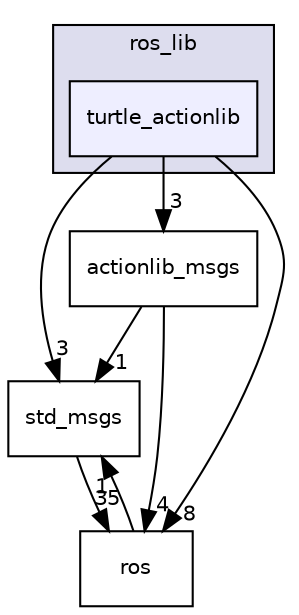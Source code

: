 digraph "turtle_actionlib" {
  compound=true
  node [ fontsize="10", fontname="Helvetica"];
  edge [ labelfontsize="10", labelfontname="Helvetica"];
  subgraph clusterdir_90717b3c677f611b706863d5c86b90c7 {
    graph [ bgcolor="#ddddee", pencolor="black", label="ros_lib" fontname="Helvetica", fontsize="10", URL="dir_90717b3c677f611b706863d5c86b90c7.html"]
  dir_01b0b316d1fb7634be9218093827d04f [shape=box, label="turtle_actionlib", style="filled", fillcolor="#eeeeff", pencolor="black", URL="dir_01b0b316d1fb7634be9218093827d04f.html"];
  }
  dir_f2816c854eb78437876b58f76ed52aaa [shape=box label="std_msgs" URL="dir_f2816c854eb78437876b58f76ed52aaa.html"];
  dir_493bd94b65b6e76f2f80698607c08c55 [shape=box label="actionlib_msgs" URL="dir_493bd94b65b6e76f2f80698607c08c55.html"];
  dir_74fd674bff593b67d15dde07bcd4f8f8 [shape=box label="ros" URL="dir_74fd674bff593b67d15dde07bcd4f8f8.html"];
  dir_f2816c854eb78437876b58f76ed52aaa->dir_74fd674bff593b67d15dde07bcd4f8f8 [headlabel="35", labeldistance=1.5 headhref="dir_000012_000025.html"];
  dir_493bd94b65b6e76f2f80698607c08c55->dir_f2816c854eb78437876b58f76ed52aaa [headlabel="1", labeldistance=1.5 headhref="dir_000034_000012.html"];
  dir_493bd94b65b6e76f2f80698607c08c55->dir_74fd674bff593b67d15dde07bcd4f8f8 [headlabel="4", labeldistance=1.5 headhref="dir_000034_000025.html"];
  dir_01b0b316d1fb7634be9218093827d04f->dir_f2816c854eb78437876b58f76ed52aaa [headlabel="3", labeldistance=1.5 headhref="dir_000047_000012.html"];
  dir_01b0b316d1fb7634be9218093827d04f->dir_493bd94b65b6e76f2f80698607c08c55 [headlabel="3", labeldistance=1.5 headhref="dir_000047_000034.html"];
  dir_01b0b316d1fb7634be9218093827d04f->dir_74fd674bff593b67d15dde07bcd4f8f8 [headlabel="8", labeldistance=1.5 headhref="dir_000047_000025.html"];
  dir_74fd674bff593b67d15dde07bcd4f8f8->dir_f2816c854eb78437876b58f76ed52aaa [headlabel="1", labeldistance=1.5 headhref="dir_000025_000012.html"];
}
